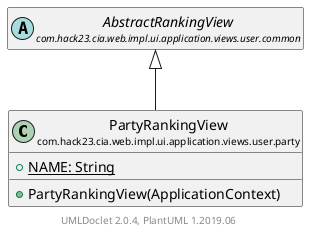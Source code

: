 @startuml
    set namespaceSeparator none
    hide empty fields
    hide empty methods

    class "<size:14>PartyRankingView\n<size:10>com.hack23.cia.web.impl.ui.application.views.user.party" as com.hack23.cia.web.impl.ui.application.views.user.party.PartyRankingView [[PartyRankingView.html]] {
        {static} +NAME: String
        +PartyRankingView(ApplicationContext)
    }

    abstract class "<size:14>AbstractRankingView\n<size:10>com.hack23.cia.web.impl.ui.application.views.user.common" as com.hack23.cia.web.impl.ui.application.views.user.common.AbstractRankingView [[../common/AbstractRankingView.html]]

    com.hack23.cia.web.impl.ui.application.views.user.common.AbstractRankingView <|-- com.hack23.cia.web.impl.ui.application.views.user.party.PartyRankingView

    center footer UMLDoclet 2.0.4, PlantUML 1.2019.06
@enduml
